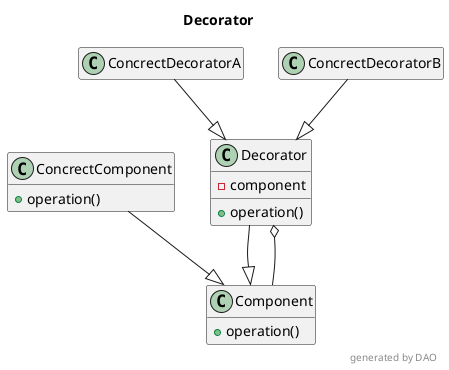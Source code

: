 @startuml
title Decorator

hide empty members
skinparam shadowing false

class Component {
    + operation()
}

class ConcrectComponent {
    + operation()
}

class Decorator {
    - component
    + operation()
}

ConcrectComponent --|> Component
Decorator --|> Component
Decorator o-- Component

ConcrectDecoratorA --|> Decorator
ConcrectDecoratorB --|> Decorator

right footer generated by DAO
@enduml